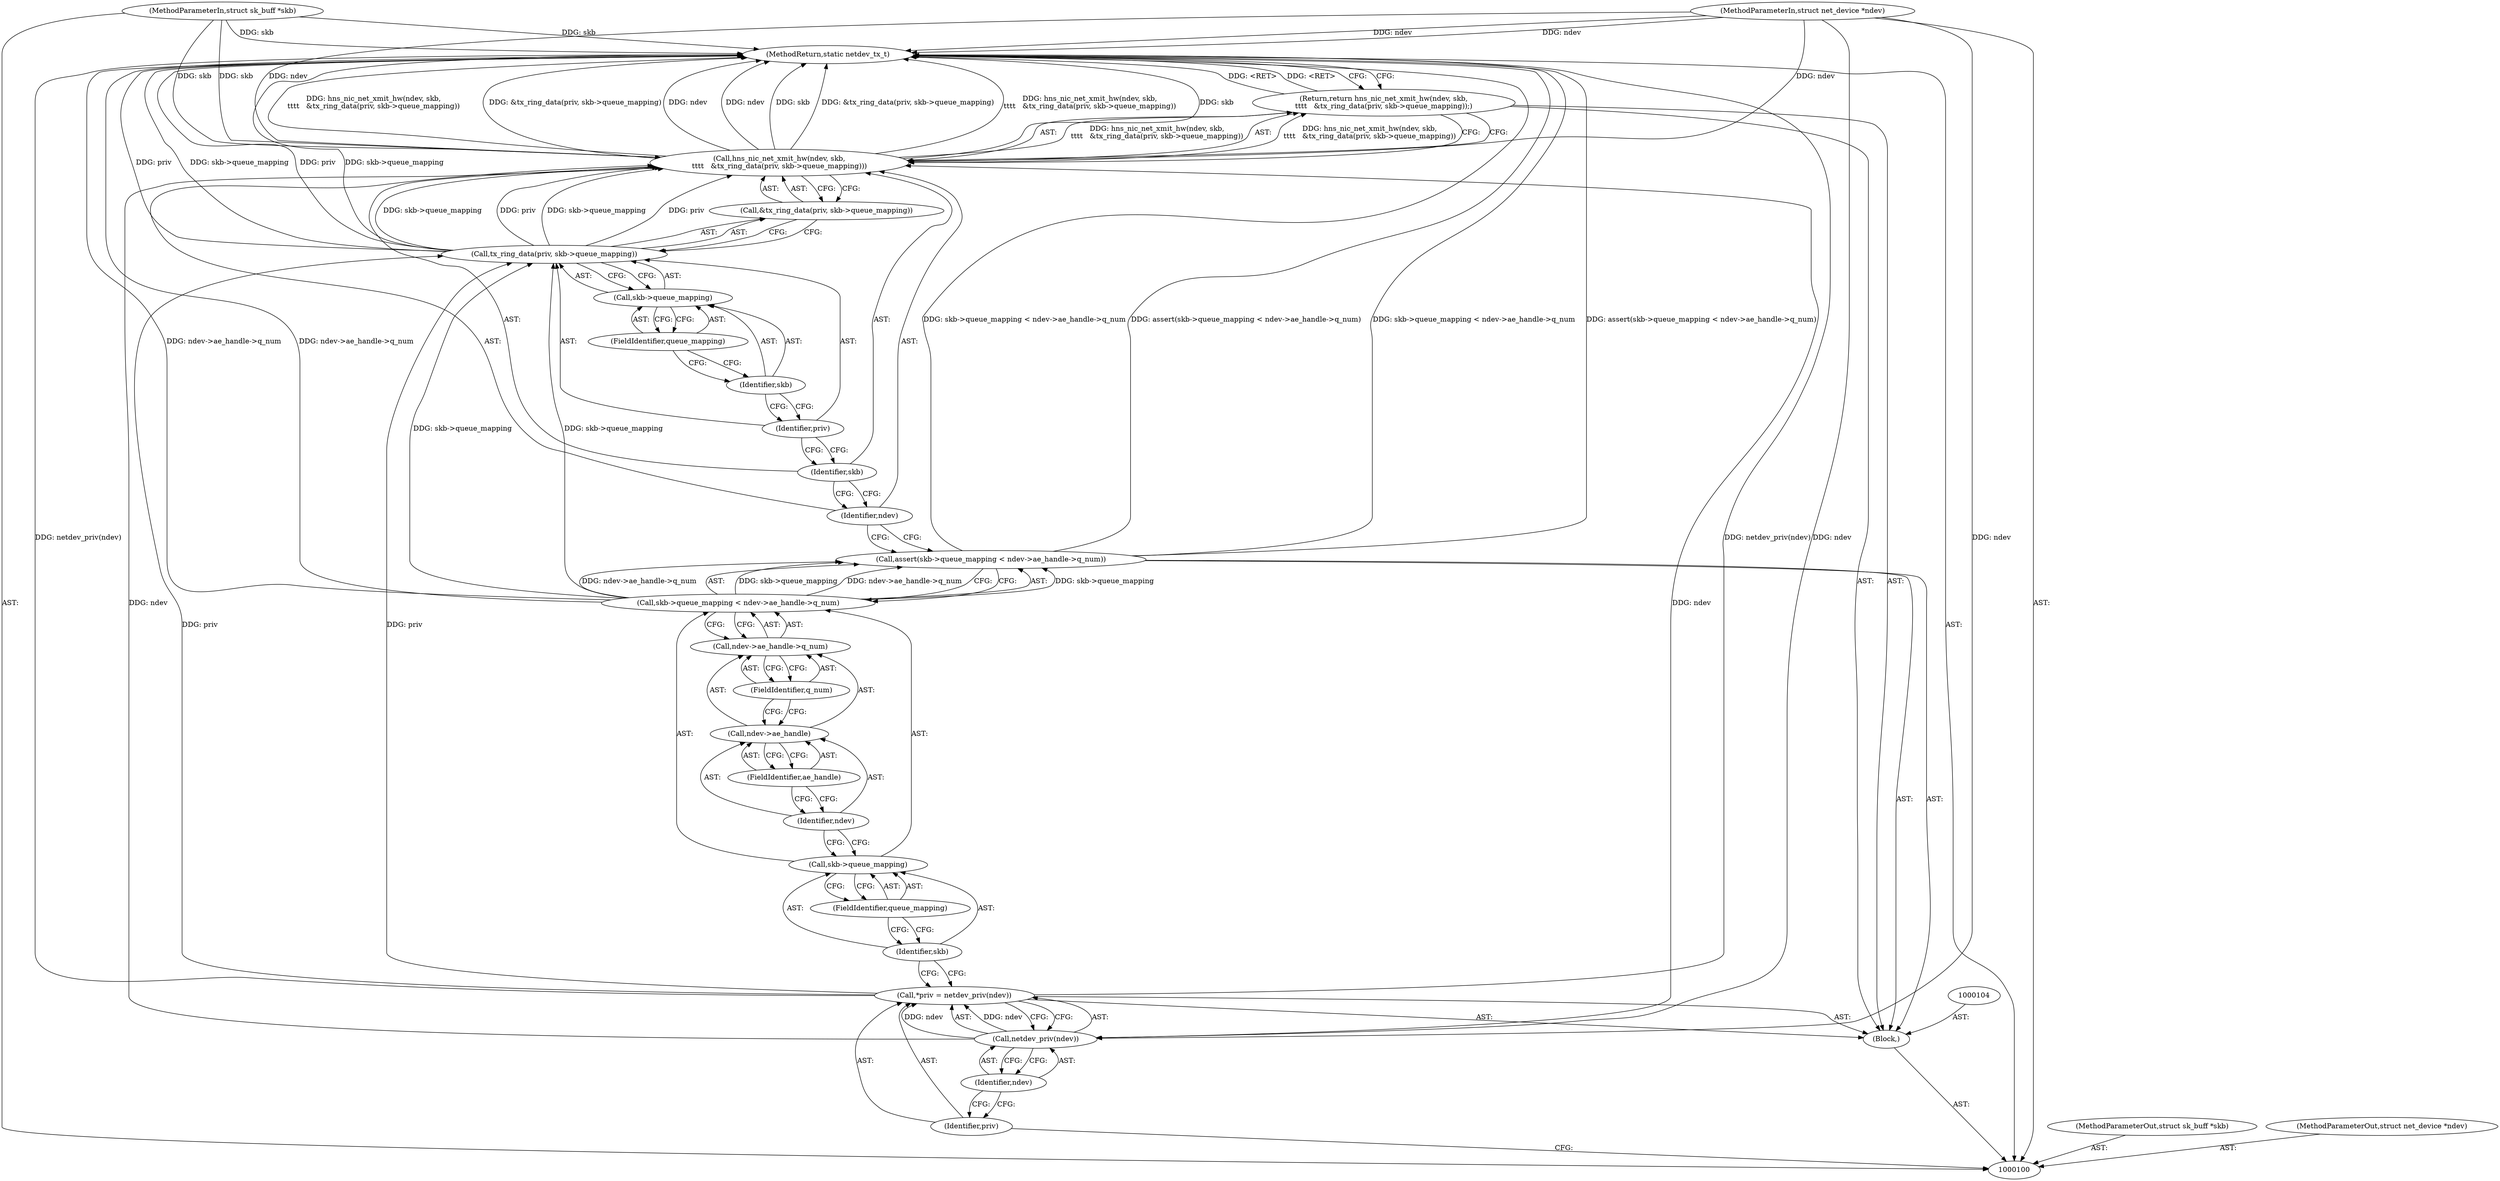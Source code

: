 digraph "0_linux_27463ad99f738ed93c7c8b3e2e5bc8c4853a2ff2" {
"1000129" [label="(MethodReturn,static netdev_tx_t)"];
"1000101" [label="(MethodParameterIn,struct sk_buff *skb)"];
"1000174" [label="(MethodParameterOut,struct sk_buff *skb)"];
"1000102" [label="(MethodParameterIn,struct net_device *ndev)"];
"1000175" [label="(MethodParameterOut,struct net_device *ndev)"];
"1000103" [label="(Block,)"];
"1000105" [label="(Call,*priv = netdev_priv(ndev))"];
"1000106" [label="(Identifier,priv)"];
"1000107" [label="(Call,netdev_priv(ndev))"];
"1000108" [label="(Identifier,ndev)"];
"1000113" [label="(FieldIdentifier,queue_mapping)"];
"1000109" [label="(Call,assert(skb->queue_mapping < ndev->ae_handle->q_num))"];
"1000114" [label="(Call,ndev->ae_handle->q_num)"];
"1000115" [label="(Call,ndev->ae_handle)"];
"1000116" [label="(Identifier,ndev)"];
"1000117" [label="(FieldIdentifier,ae_handle)"];
"1000118" [label="(FieldIdentifier,q_num)"];
"1000110" [label="(Call,skb->queue_mapping < ndev->ae_handle->q_num)"];
"1000111" [label="(Call,skb->queue_mapping)"];
"1000112" [label="(Identifier,skb)"];
"1000119" [label="(Return,return hns_nic_net_xmit_hw(ndev, skb,\n\t\t\t\t   &tx_ring_data(priv, skb->queue_mapping));)"];
"1000121" [label="(Identifier,ndev)"];
"1000122" [label="(Identifier,skb)"];
"1000120" [label="(Call,hns_nic_net_xmit_hw(ndev, skb,\n\t\t\t\t   &tx_ring_data(priv, skb->queue_mapping)))"];
"1000125" [label="(Identifier,priv)"];
"1000126" [label="(Call,skb->queue_mapping)"];
"1000127" [label="(Identifier,skb)"];
"1000128" [label="(FieldIdentifier,queue_mapping)"];
"1000123" [label="(Call,&tx_ring_data(priv, skb->queue_mapping))"];
"1000124" [label="(Call,tx_ring_data(priv, skb->queue_mapping))"];
"1000129" -> "1000100"  [label="AST: "];
"1000129" -> "1000119"  [label="CFG: "];
"1000119" -> "1000129"  [label="DDG: <RET>"];
"1000124" -> "1000129"  [label="DDG: skb->queue_mapping"];
"1000124" -> "1000129"  [label="DDG: priv"];
"1000105" -> "1000129"  [label="DDG: netdev_priv(ndev)"];
"1000110" -> "1000129"  [label="DDG: ndev->ae_handle->q_num"];
"1000120" -> "1000129"  [label="DDG: &tx_ring_data(priv, skb->queue_mapping)"];
"1000120" -> "1000129"  [label="DDG: ndev"];
"1000120" -> "1000129"  [label="DDG: skb"];
"1000120" -> "1000129"  [label="DDG: hns_nic_net_xmit_hw(ndev, skb,\n\t\t\t\t   &tx_ring_data(priv, skb->queue_mapping))"];
"1000102" -> "1000129"  [label="DDG: ndev"];
"1000109" -> "1000129"  [label="DDG: assert(skb->queue_mapping < ndev->ae_handle->q_num)"];
"1000109" -> "1000129"  [label="DDG: skb->queue_mapping < ndev->ae_handle->q_num"];
"1000101" -> "1000129"  [label="DDG: skb"];
"1000101" -> "1000100"  [label="AST: "];
"1000101" -> "1000129"  [label="DDG: skb"];
"1000101" -> "1000120"  [label="DDG: skb"];
"1000174" -> "1000100"  [label="AST: "];
"1000102" -> "1000100"  [label="AST: "];
"1000102" -> "1000129"  [label="DDG: ndev"];
"1000102" -> "1000107"  [label="DDG: ndev"];
"1000102" -> "1000120"  [label="DDG: ndev"];
"1000175" -> "1000100"  [label="AST: "];
"1000103" -> "1000100"  [label="AST: "];
"1000104" -> "1000103"  [label="AST: "];
"1000105" -> "1000103"  [label="AST: "];
"1000109" -> "1000103"  [label="AST: "];
"1000119" -> "1000103"  [label="AST: "];
"1000105" -> "1000103"  [label="AST: "];
"1000105" -> "1000107"  [label="CFG: "];
"1000106" -> "1000105"  [label="AST: "];
"1000107" -> "1000105"  [label="AST: "];
"1000112" -> "1000105"  [label="CFG: "];
"1000105" -> "1000129"  [label="DDG: netdev_priv(ndev)"];
"1000107" -> "1000105"  [label="DDG: ndev"];
"1000105" -> "1000124"  [label="DDG: priv"];
"1000106" -> "1000105"  [label="AST: "];
"1000106" -> "1000100"  [label="CFG: "];
"1000108" -> "1000106"  [label="CFG: "];
"1000107" -> "1000105"  [label="AST: "];
"1000107" -> "1000108"  [label="CFG: "];
"1000108" -> "1000107"  [label="AST: "];
"1000105" -> "1000107"  [label="CFG: "];
"1000107" -> "1000105"  [label="DDG: ndev"];
"1000102" -> "1000107"  [label="DDG: ndev"];
"1000107" -> "1000120"  [label="DDG: ndev"];
"1000108" -> "1000107"  [label="AST: "];
"1000108" -> "1000106"  [label="CFG: "];
"1000107" -> "1000108"  [label="CFG: "];
"1000113" -> "1000111"  [label="AST: "];
"1000113" -> "1000112"  [label="CFG: "];
"1000111" -> "1000113"  [label="CFG: "];
"1000109" -> "1000103"  [label="AST: "];
"1000109" -> "1000110"  [label="CFG: "];
"1000110" -> "1000109"  [label="AST: "];
"1000121" -> "1000109"  [label="CFG: "];
"1000109" -> "1000129"  [label="DDG: assert(skb->queue_mapping < ndev->ae_handle->q_num)"];
"1000109" -> "1000129"  [label="DDG: skb->queue_mapping < ndev->ae_handle->q_num"];
"1000110" -> "1000109"  [label="DDG: skb->queue_mapping"];
"1000110" -> "1000109"  [label="DDG: ndev->ae_handle->q_num"];
"1000114" -> "1000110"  [label="AST: "];
"1000114" -> "1000118"  [label="CFG: "];
"1000115" -> "1000114"  [label="AST: "];
"1000118" -> "1000114"  [label="AST: "];
"1000110" -> "1000114"  [label="CFG: "];
"1000115" -> "1000114"  [label="AST: "];
"1000115" -> "1000117"  [label="CFG: "];
"1000116" -> "1000115"  [label="AST: "];
"1000117" -> "1000115"  [label="AST: "];
"1000118" -> "1000115"  [label="CFG: "];
"1000116" -> "1000115"  [label="AST: "];
"1000116" -> "1000111"  [label="CFG: "];
"1000117" -> "1000116"  [label="CFG: "];
"1000117" -> "1000115"  [label="AST: "];
"1000117" -> "1000116"  [label="CFG: "];
"1000115" -> "1000117"  [label="CFG: "];
"1000118" -> "1000114"  [label="AST: "];
"1000118" -> "1000115"  [label="CFG: "];
"1000114" -> "1000118"  [label="CFG: "];
"1000110" -> "1000109"  [label="AST: "];
"1000110" -> "1000114"  [label="CFG: "];
"1000111" -> "1000110"  [label="AST: "];
"1000114" -> "1000110"  [label="AST: "];
"1000109" -> "1000110"  [label="CFG: "];
"1000110" -> "1000129"  [label="DDG: ndev->ae_handle->q_num"];
"1000110" -> "1000109"  [label="DDG: skb->queue_mapping"];
"1000110" -> "1000109"  [label="DDG: ndev->ae_handle->q_num"];
"1000110" -> "1000124"  [label="DDG: skb->queue_mapping"];
"1000111" -> "1000110"  [label="AST: "];
"1000111" -> "1000113"  [label="CFG: "];
"1000112" -> "1000111"  [label="AST: "];
"1000113" -> "1000111"  [label="AST: "];
"1000116" -> "1000111"  [label="CFG: "];
"1000112" -> "1000111"  [label="AST: "];
"1000112" -> "1000105"  [label="CFG: "];
"1000113" -> "1000112"  [label="CFG: "];
"1000119" -> "1000103"  [label="AST: "];
"1000119" -> "1000120"  [label="CFG: "];
"1000120" -> "1000119"  [label="AST: "];
"1000129" -> "1000119"  [label="CFG: "];
"1000119" -> "1000129"  [label="DDG: <RET>"];
"1000120" -> "1000119"  [label="DDG: hns_nic_net_xmit_hw(ndev, skb,\n\t\t\t\t   &tx_ring_data(priv, skb->queue_mapping))"];
"1000121" -> "1000120"  [label="AST: "];
"1000121" -> "1000109"  [label="CFG: "];
"1000122" -> "1000121"  [label="CFG: "];
"1000122" -> "1000120"  [label="AST: "];
"1000122" -> "1000121"  [label="CFG: "];
"1000125" -> "1000122"  [label="CFG: "];
"1000120" -> "1000119"  [label="AST: "];
"1000120" -> "1000123"  [label="CFG: "];
"1000121" -> "1000120"  [label="AST: "];
"1000122" -> "1000120"  [label="AST: "];
"1000123" -> "1000120"  [label="AST: "];
"1000119" -> "1000120"  [label="CFG: "];
"1000120" -> "1000129"  [label="DDG: &tx_ring_data(priv, skb->queue_mapping)"];
"1000120" -> "1000129"  [label="DDG: ndev"];
"1000120" -> "1000129"  [label="DDG: skb"];
"1000120" -> "1000129"  [label="DDG: hns_nic_net_xmit_hw(ndev, skb,\n\t\t\t\t   &tx_ring_data(priv, skb->queue_mapping))"];
"1000120" -> "1000119"  [label="DDG: hns_nic_net_xmit_hw(ndev, skb,\n\t\t\t\t   &tx_ring_data(priv, skb->queue_mapping))"];
"1000107" -> "1000120"  [label="DDG: ndev"];
"1000102" -> "1000120"  [label="DDG: ndev"];
"1000101" -> "1000120"  [label="DDG: skb"];
"1000124" -> "1000120"  [label="DDG: priv"];
"1000124" -> "1000120"  [label="DDG: skb->queue_mapping"];
"1000125" -> "1000124"  [label="AST: "];
"1000125" -> "1000122"  [label="CFG: "];
"1000127" -> "1000125"  [label="CFG: "];
"1000126" -> "1000124"  [label="AST: "];
"1000126" -> "1000128"  [label="CFG: "];
"1000127" -> "1000126"  [label="AST: "];
"1000128" -> "1000126"  [label="AST: "];
"1000124" -> "1000126"  [label="CFG: "];
"1000127" -> "1000126"  [label="AST: "];
"1000127" -> "1000125"  [label="CFG: "];
"1000128" -> "1000127"  [label="CFG: "];
"1000128" -> "1000126"  [label="AST: "];
"1000128" -> "1000127"  [label="CFG: "];
"1000126" -> "1000128"  [label="CFG: "];
"1000123" -> "1000120"  [label="AST: "];
"1000123" -> "1000124"  [label="CFG: "];
"1000124" -> "1000123"  [label="AST: "];
"1000120" -> "1000123"  [label="CFG: "];
"1000124" -> "1000123"  [label="AST: "];
"1000124" -> "1000126"  [label="CFG: "];
"1000125" -> "1000124"  [label="AST: "];
"1000126" -> "1000124"  [label="AST: "];
"1000123" -> "1000124"  [label="CFG: "];
"1000124" -> "1000129"  [label="DDG: skb->queue_mapping"];
"1000124" -> "1000129"  [label="DDG: priv"];
"1000124" -> "1000120"  [label="DDG: priv"];
"1000124" -> "1000120"  [label="DDG: skb->queue_mapping"];
"1000105" -> "1000124"  [label="DDG: priv"];
"1000110" -> "1000124"  [label="DDG: skb->queue_mapping"];
}
